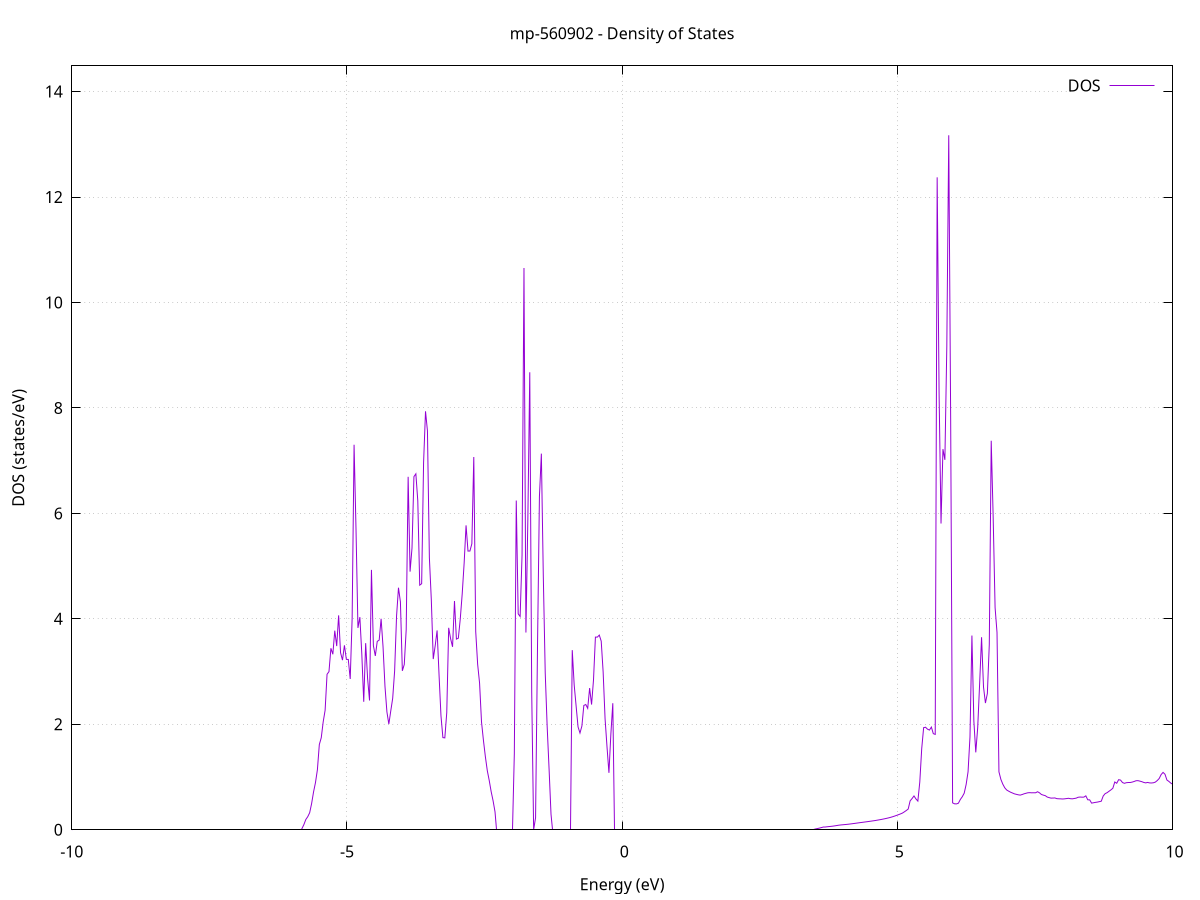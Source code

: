 set title 'mp-560902 - Density of States'
set xlabel 'Energy (eV)'
set ylabel 'DOS (states/eV)'
set grid
set xrange [-10:10]
set yrange [0:14.487]
set xzeroaxis lt -1
set terminal png size 800,600
set output 'mp-560902_dos_gnuplot.png'
plot '-' using 1:2 with lines title 'DOS'
-51.459400 0.000000
-51.424300 0.000000
-51.389200 0.000000
-51.354100 0.000000
-51.319100 0.000000
-51.284000 0.000000
-51.248900 0.000000
-51.213800 0.000000
-51.178700 0.000000
-51.143600 0.000000
-51.108600 0.000000
-51.073500 0.000000
-51.038400 0.000000
-51.003300 0.000000
-50.968200 0.000000
-50.933200 0.000000
-50.898100 0.000000
-50.863000 0.000000
-50.827900 0.000000
-50.792800 0.000000
-50.757700 0.000000
-50.722700 0.000000
-50.687600 0.000000
-50.652500 0.000000
-50.617400 0.000000
-50.582300 0.000000
-50.547300 0.000000
-50.512200 0.000000
-50.477100 0.000000
-50.442000 0.000000
-50.406900 0.000000
-50.371800 0.000000
-50.336800 0.000000
-50.301700 0.000000
-50.266600 0.000000
-50.231500 0.000000
-50.196400 0.000000
-50.161400 0.000000
-50.126300 0.000000
-50.091200 0.000000
-50.056100 0.000000
-50.021000 0.000000
-49.985900 0.000000
-49.950900 0.000000
-49.915800 0.000000
-49.880700 0.000000
-49.845600 0.000000
-49.810500 0.000000
-49.775500 0.000000
-49.740400 0.000000
-49.705300 0.000000
-49.670200 0.000000
-49.635100 0.000000
-49.600000 0.000000
-49.565000 0.000000
-49.529900 0.000000
-49.494800 0.000000
-49.459700 0.000000
-49.424600 0.000000
-49.389600 0.000000
-49.354500 0.000000
-49.319400 0.000000
-49.284300 0.000000
-49.249200 0.000000
-49.214100 0.000000
-49.179100 0.000000
-49.144000 0.000000
-49.108900 0.000000
-49.073800 0.000000
-49.038700 0.000000
-49.003700 0.000000
-48.968600 0.000000
-48.933500 0.000000
-48.898400 0.000000
-48.863300 0.000000
-48.828200 0.000000
-48.793200 0.000000
-48.758100 0.000000
-48.723000 0.000000
-48.687900 0.000000
-48.652800 0.000000
-48.617800 0.000000
-48.582700 0.000000
-48.547600 0.000000
-48.512500 0.000000
-48.477400 0.000000
-48.442300 0.000000
-48.407300 0.000000
-48.372200 0.000000
-48.337100 0.000000
-48.302000 0.000000
-48.266900 0.000000
-48.231900 0.000000
-48.196800 0.000000
-48.161700 0.000000
-48.126600 0.000000
-48.091500 0.000000
-48.056400 0.000000
-48.021400 0.000000
-47.986300 0.000000
-47.951200 0.000000
-47.916100 0.000000
-47.881000 0.000000
-47.846000 0.000000
-47.810900 0.000000
-47.775800 0.000000
-47.740700 0.000000
-47.705600 0.000000
-47.670500 0.000000
-47.635500 0.000000
-47.600400 0.000000
-47.565300 0.000000
-47.530200 0.000000
-47.495100 0.000000
-47.460100 0.000000
-47.425000 0.000000
-47.389900 0.000000
-47.354800 0.000000
-47.319700 0.000000
-47.284700 0.000000
-47.249600 0.000000
-47.214500 0.000000
-47.179400 0.000000
-47.144300 0.000000
-47.109200 0.000000
-47.074200 0.000000
-47.039100 0.000000
-47.004000 0.000000
-46.968900 0.000000
-46.933800 0.000000
-46.898800 0.000000
-46.863700 0.000000
-46.828600 0.000000
-46.793500 0.000000
-46.758400 0.000000
-46.723300 0.000000
-46.688300 0.000000
-46.653200 0.000000
-46.618100 0.000000
-46.583000 0.000000
-46.547900 0.000000
-46.512900 0.000000
-46.477800 0.000000
-46.442700 0.000000
-46.407600 0.000000
-46.372500 0.000000
-46.337400 0.000000
-46.302400 0.000000
-46.267300 0.000000
-46.232200 0.000000
-46.197100 0.000000
-46.162000 0.000000
-46.127000 0.000000
-46.091900 0.000000
-46.056800 0.000000
-46.021700 0.000000
-45.986600 0.000000
-45.951500 0.000000
-45.916500 0.000000
-45.881400 0.000000
-45.846300 0.000000
-45.811200 0.000000
-45.776100 0.000000
-45.741100 0.000000
-45.706000 0.000000
-45.670900 0.000000
-45.635800 0.000000
-45.600700 0.000000
-45.565600 0.000000
-45.530600 0.000000
-45.495500 0.000000
-45.460400 0.000000
-45.425300 0.000000
-45.390200 0.000000
-45.355200 0.000000
-45.320100 0.000000
-45.285000 0.000000
-45.249900 0.000000
-45.214800 0.000000
-45.179700 0.000000
-45.144700 0.000000
-45.109600 0.000000
-45.074500 0.000000
-45.039400 0.000000
-45.004300 0.000000
-44.969300 0.000000
-44.934200 0.000000
-44.899100 0.000000
-44.864000 0.000000
-44.828900 0.000000
-44.793800 0.000000
-44.758800 0.000000
-44.723700 0.000000
-44.688600 0.000000
-44.653500 0.000000
-44.618400 0.000000
-44.583400 0.000000
-44.548300 0.000000
-44.513200 0.000000
-44.478100 0.000000
-44.443000 0.000000
-44.407900 0.000000
-44.372900 0.000000
-44.337800 0.000000
-44.302700 0.000000
-44.267600 0.000000
-44.232500 0.000000
-44.197500 0.000000
-44.162400 0.000000
-44.127300 0.000000
-44.092200 0.000000
-44.057100 0.000000
-44.022000 0.000000
-43.987000 0.000000
-43.951900 0.000000
-43.916800 0.000000
-43.881700 0.000000
-43.846600 0.000000
-43.811600 0.000000
-43.776500 0.000000
-43.741400 0.000000
-43.706300 0.000000
-43.671200 0.000000
-43.636100 0.000000
-43.601100 0.000000
-43.566000 0.000000
-43.530900 0.000000
-43.495800 0.000000
-43.460700 0.000000
-43.425700 0.000000
-43.390600 0.000000
-43.355500 0.000000
-43.320400 0.000000
-43.285300 0.000000
-43.250200 0.000000
-43.215200 0.000000
-43.180100 39.945700
-43.145000 0.000000
-43.109900 0.000000
-43.074800 0.000000
-43.039800 0.000000
-43.004700 0.000000
-42.969600 0.000000
-42.934500 0.000000
-42.899400 0.000000
-42.864300 0.000000
-42.829300 0.000000
-42.794200 0.000000
-42.759100 0.000000
-42.724000 0.000000
-42.688900 0.000000
-42.653900 0.000000
-42.618800 0.000000
-42.583700 0.000000
-42.548600 0.000000
-42.513500 0.000000
-42.478400 0.000000
-42.443400 0.000000
-42.408300 0.000000
-42.373200 0.000000
-42.338100 0.000000
-42.303000 0.000000
-42.268000 0.000000
-42.232900 0.000000
-42.197800 0.000000
-42.162700 0.000000
-42.127600 0.000000
-42.092500 0.000000
-42.057500 0.000000
-42.022400 0.000000
-41.987300 0.000000
-41.952200 0.000000
-41.917100 0.000000
-41.882100 0.000000
-41.847000 0.000000
-41.811900 0.000000
-41.776800 0.000000
-41.741700 0.000000
-41.706600 0.000000
-41.671600 0.000000
-41.636500 0.000000
-41.601400 0.000000
-41.566300 0.000000
-41.531200 0.000000
-41.496200 0.000000
-41.461100 0.000000
-41.426000 0.000000
-41.390900 0.000000
-41.355800 0.000000
-41.320800 0.000000
-41.285700 0.000000
-41.250600 0.000000
-41.215500 0.000000
-41.180400 0.000000
-41.145300 0.000000
-41.110300 0.000000
-41.075200 0.000000
-41.040100 0.000000
-41.005000 0.000000
-40.969900 0.000000
-40.934900 0.000000
-40.899800 0.000000
-40.864700 0.000000
-40.829600 0.000000
-40.794500 0.000000
-40.759400 0.000000
-40.724400 0.000000
-40.689300 0.000000
-40.654200 0.000000
-40.619100 0.000000
-40.584000 0.000000
-40.549000 0.000000
-40.513900 0.000000
-40.478800 0.000000
-40.443700 0.000000
-40.408600 0.000000
-40.373500 0.000000
-40.338500 0.000000
-40.303400 0.000000
-40.268300 0.000000
-40.233200 0.000000
-40.198100 0.000000
-40.163100 0.000000
-40.128000 0.000000
-40.092900 0.000000
-40.057800 0.000000
-40.022700 0.000000
-39.987600 0.000000
-39.952600 0.000000
-39.917500 0.000000
-39.882400 0.000000
-39.847300 0.000000
-39.812200 0.000000
-39.777200 0.000000
-39.742100 0.000000
-39.707000 0.000000
-39.671900 0.000000
-39.636800 0.000000
-39.601700 0.000000
-39.566700 0.000000
-39.531600 0.000000
-39.496500 0.000000
-39.461400 0.000000
-39.426300 0.000000
-39.391300 0.000000
-39.356200 0.000000
-39.321100 0.000000
-39.286000 0.000000
-39.250900 0.000000
-39.215800 0.000000
-39.180800 0.000000
-39.145700 0.000000
-39.110600 0.000000
-39.075500 0.000000
-39.040400 0.000000
-39.005400 0.000000
-38.970300 0.000000
-38.935200 0.000000
-38.900100 0.000000
-38.865000 0.000000
-38.829900 0.000000
-38.794900 0.000000
-38.759800 0.000000
-38.724700 0.000000
-38.689600 0.000000
-38.654500 0.000000
-38.619500 0.000000
-38.584400 0.000000
-38.549300 0.000000
-38.514200 0.000000
-38.479100 0.000000
-38.444000 0.000000
-38.409000 0.000000
-38.373900 0.000000
-38.338800 0.000000
-38.303700 0.000000
-38.268600 0.000000
-38.233600 0.000000
-38.198500 0.000000
-38.163400 0.000000
-38.128300 0.000000
-38.093200 0.000000
-38.058100 0.000000
-38.023100 0.000000
-37.988000 0.000000
-37.952900 0.000000
-37.917800 0.000000
-37.882700 0.000000
-37.847700 0.000000
-37.812600 0.000000
-37.777500 0.000000
-37.742400 0.000000
-37.707300 0.000000
-37.672200 0.000000
-37.637200 0.000000
-37.602100 0.000000
-37.567000 0.000000
-37.531900 0.000000
-37.496800 0.000000
-37.461800 0.000000
-37.426700 0.000000
-37.391600 0.000000
-37.356500 0.000000
-37.321400 0.000000
-37.286300 0.000000
-37.251300 0.000000
-37.216200 0.000000
-37.181100 0.000000
-37.146000 0.000000
-37.110900 0.000000
-37.075900 0.000000
-37.040800 0.000000
-37.005700 0.000000
-36.970600 0.000000
-36.935500 0.000000
-36.900400 0.000000
-36.865400 0.000000
-36.830300 0.000000
-36.795200 0.000000
-36.760100 0.000000
-36.725000 0.000000
-36.690000 0.000000
-36.654900 0.000000
-36.619800 0.000000
-36.584700 0.000000
-36.549600 0.000000
-36.514500 0.000000
-36.479500 0.000000
-36.444400 0.000000
-36.409300 0.000000
-36.374200 0.000000
-36.339100 0.000000
-36.304100 0.000000
-36.269000 0.000000
-36.233900 0.000000
-36.198800 0.000000
-36.163700 0.000000
-36.128600 0.000000
-36.093600 0.000000
-36.058500 0.000000
-36.023400 0.000000
-35.988300 0.000000
-35.953200 0.000000
-35.918200 0.000000
-35.883100 0.000000
-35.848000 0.000000
-35.812900 0.000000
-35.777800 0.000000
-35.742700 0.000000
-35.707700 0.000000
-35.672600 0.000000
-35.637500 0.000000
-35.602400 0.000000
-35.567300 0.000000
-35.532300 0.000000
-35.497200 0.000000
-35.462100 0.000000
-35.427000 0.000000
-35.391900 0.000000
-35.356900 0.000000
-35.321800 0.000000
-35.286700 0.000000
-35.251600 0.000000
-35.216500 0.000000
-35.181400 0.000000
-35.146400 0.000000
-35.111300 0.000000
-35.076200 0.000000
-35.041100 0.000000
-35.006000 0.000000
-34.971000 0.000000
-34.935900 0.000000
-34.900800 0.000000
-34.865700 0.000000
-34.830600 0.000000
-34.795500 0.000000
-34.760500 0.000000
-34.725400 0.000000
-34.690300 0.000000
-34.655200 0.000000
-34.620100 0.000000
-34.585100 0.000000
-34.550000 0.000000
-34.514900 0.000000
-34.479800 0.000000
-34.444700 0.000000
-34.409600 0.000000
-34.374600 0.000000
-34.339500 0.000000
-34.304400 0.000000
-34.269300 0.000000
-34.234200 0.000000
-34.199200 0.000000
-34.164100 0.000000
-34.129000 0.000000
-34.093900 0.000000
-34.058800 0.000000
-34.023700 0.000000
-33.988700 0.000000
-33.953600 0.000000
-33.918500 0.000000
-33.883400 0.000000
-33.848300 0.000000
-33.813300 0.000000
-33.778200 0.000000
-33.743100 0.000000
-33.708000 0.000000
-33.672900 0.000000
-33.637800 0.000000
-33.602800 0.000000
-33.567700 0.000000
-33.532600 0.000000
-33.497500 0.000000
-33.462400 0.000000
-33.427400 0.000000
-33.392300 0.000000
-33.357200 0.000000
-33.322100 0.000000
-33.287000 0.000000
-33.251900 0.000000
-33.216900 0.000000
-33.181800 0.000000
-33.146700 0.000000
-33.111600 0.000000
-33.076500 0.000000
-33.041500 0.000000
-33.006400 0.000000
-32.971300 0.000000
-32.936200 0.000000
-32.901100 0.000000
-32.866000 0.000000
-32.831000 0.000000
-32.795900 0.000000
-32.760800 0.000000
-32.725700 0.000000
-32.690600 0.000000
-32.655600 0.000000
-32.620500 0.000000
-32.585400 0.000000
-32.550300 0.000000
-32.515200 0.000000
-32.480100 0.000000
-32.445100 0.000000
-32.410000 0.000000
-32.374900 0.000000
-32.339800 0.000000
-32.304700 0.000000
-32.269700 0.000000
-32.234600 0.000000
-32.199500 0.000000
-32.164400 0.000000
-32.129300 0.000000
-32.094200 0.000000
-32.059200 0.000000
-32.024100 0.000000
-31.989000 0.000000
-31.953900 0.000000
-31.918800 0.000000
-31.883800 0.000000
-31.848700 0.000000
-31.813600 0.000000
-31.778500 0.000000
-31.743400 0.000000
-31.708300 0.000000
-31.673300 0.000000
-31.638200 0.000000
-31.603100 0.000000
-31.568000 0.000000
-31.532900 0.000000
-31.497900 0.000000
-31.462800 0.000000
-31.427700 0.000000
-31.392600 0.000000
-31.357500 0.000000
-31.322400 0.000000
-31.287400 0.000000
-31.252300 0.000000
-31.217200 0.000000
-31.182100 0.000000
-31.147000 0.000000
-31.112000 0.000000
-31.076900 0.000000
-31.041800 0.000000
-31.006700 0.000000
-30.971600 0.000000
-30.936500 0.000000
-30.901500 0.000000
-30.866400 0.000000
-30.831300 0.000000
-30.796200 0.000000
-30.761100 0.000000
-30.726100 0.000000
-30.691000 0.000000
-30.655900 0.000000
-30.620800 0.000000
-30.585700 0.000000
-30.550600 0.000000
-30.515600 0.000000
-30.480500 0.000000
-30.445400 0.000000
-30.410300 0.000000
-30.375200 0.000000
-30.340200 0.000000
-30.305100 0.000000
-30.270000 0.000000
-30.234900 0.000000
-30.199800 0.000000
-30.164700 0.000000
-30.129700 0.000000
-30.094600 0.000000
-30.059500 0.000000
-30.024400 0.000000
-29.989300 0.000000
-29.954300 0.000000
-29.919200 0.000000
-29.884100 0.000000
-29.849000 0.000000
-29.813900 0.000000
-29.778800 0.000000
-29.743800 0.000000
-29.708700 0.000000
-29.673600 0.000000
-29.638500 0.000000
-29.603400 0.000000
-29.568400 0.000000
-29.533300 0.000000
-29.498200 0.000000
-29.463100 0.000000
-29.428000 0.000000
-29.393000 0.000000
-29.357900 0.000000
-29.322800 0.000000
-29.287700 0.000000
-29.252600 0.000000
-29.217500 0.000000
-29.182500 0.000000
-29.147400 0.000000
-29.112300 0.000000
-29.077200 0.000000
-29.042100 0.000000
-29.007100 0.000000
-28.972000 0.000000
-28.936900 0.000000
-28.901800 0.000000
-28.866700 0.000000
-28.831600 0.000000
-28.796600 0.000000
-28.761500 0.000000
-28.726400 0.000000
-28.691300 0.000000
-28.656200 0.000000
-28.621200 0.000000
-28.586100 0.000000
-28.551000 0.000000
-28.515900 0.000000
-28.480800 0.000000
-28.445700 0.000000
-28.410700 0.000000
-28.375600 0.000000
-28.340500 0.000000
-28.305400 0.000000
-28.270300 0.000000
-28.235300 0.000000
-28.200200 0.000000
-28.165100 0.000000
-28.130000 0.000000
-28.094900 0.000000
-28.059800 0.000000
-28.024800 0.000000
-27.989700 0.000000
-27.954600 0.000000
-27.919500 0.000000
-27.884400 0.000000
-27.849400 0.000000
-27.814300 0.000000
-27.779200 0.000000
-27.744100 0.000000
-27.709000 0.000000
-27.673900 0.000000
-27.638900 0.000000
-27.603800 0.000000
-27.568700 0.000000
-27.533600 0.000000
-27.498500 0.000000
-27.463500 0.000000
-27.428400 0.000000
-27.393300 0.000000
-27.358200 0.000000
-27.323100 0.000000
-27.288000 0.000000
-27.253000 0.000000
-27.217900 0.000000
-27.182800 0.000000
-27.147700 0.000000
-27.112600 0.000000
-27.077600 0.000000
-27.042500 0.000000
-27.007400 0.000000
-26.972300 0.000000
-26.937200 0.000000
-26.902100 0.000000
-26.867100 0.000000
-26.832000 0.000000
-26.796900 0.000000
-26.761800 0.000000
-26.726700 0.000000
-26.691700 0.000000
-26.656600 0.000000
-26.621500 0.000000
-26.586400 0.000000
-26.551300 0.000000
-26.516200 0.000000
-26.481200 0.000000
-26.446100 0.000000
-26.411000 0.000000
-26.375900 0.000000
-26.340800 0.000000
-26.305800 0.000000
-26.270700 0.000000
-26.235600 0.000000
-26.200500 0.000000
-26.165400 0.000000
-26.130300 0.000000
-26.095300 0.000000
-26.060200 0.000000
-26.025100 0.000000
-25.990000 0.000000
-25.954900 0.000000
-25.919900 0.000000
-25.884800 0.000000
-25.849700 0.000000
-25.814600 0.000000
-25.779500 0.000000
-25.744400 0.000000
-25.709400 0.000000
-25.674300 0.000000
-25.639200 0.000000
-25.604100 0.000000
-25.569000 0.000000
-25.534000 0.000000
-25.498900 0.000000
-25.463800 0.000000
-25.428700 0.000000
-25.393600 0.000000
-25.358500 0.000000
-25.323500 0.000000
-25.288400 0.000000
-25.253300 0.000000
-25.218200 0.000000
-25.183100 0.000000
-25.148100 0.000000
-25.113000 0.000000
-25.077900 0.000000
-25.042800 0.000000
-25.007700 0.000000
-24.972600 0.000000
-24.937600 0.000000
-24.902500 0.000000
-24.867400 0.000000
-24.832300 0.000000
-24.797200 0.000000
-24.762200 0.000000
-24.727100 0.000000
-24.692000 0.000000
-24.656900 0.000000
-24.621800 0.000000
-24.586700 0.000000
-24.551700 0.000000
-24.516600 0.000000
-24.481500 0.000000
-24.446400 0.000000
-24.411300 0.000000
-24.376300 0.000000
-24.341200 0.000000
-24.306100 0.000000
-24.271000 0.000000
-24.235900 0.000000
-24.200800 0.000000
-24.165800 0.000000
-24.130700 0.000000
-24.095600 0.000000
-24.060500 0.000000
-24.025400 0.000000
-23.990400 0.000000
-23.955300 0.000000
-23.920200 0.000000
-23.885100 0.000000
-23.850000 0.000000
-23.814900 0.000000
-23.779900 0.000000
-23.744800 0.000000
-23.709700 0.000000
-23.674600 0.000000
-23.639500 0.000000
-23.604500 0.000000
-23.569400 0.000000
-23.534300 0.000000
-23.499200 0.000000
-23.464100 0.000000
-23.429000 0.000000
-23.394000 0.000000
-23.358900 0.000000
-23.323800 0.000000
-23.288700 0.000000
-23.253600 0.000000
-23.218600 0.000000
-23.183500 0.000000
-23.148400 0.000000
-23.113300 0.000000
-23.078200 0.000000
-23.043200 0.000000
-23.008100 0.000000
-22.973000 0.000000
-22.937900 0.000000
-22.902800 0.000000
-22.867700 0.000000
-22.832700 0.000000
-22.797600 0.000000
-22.762500 0.000000
-22.727400 0.000000
-22.692300 0.000000
-22.657300 0.000000
-22.622200 0.000000
-22.587100 0.000000
-22.552000 0.000000
-22.516900 0.000000
-22.481800 0.000000
-22.446800 0.000000
-22.411700 0.000000
-22.376600 0.000000
-22.341500 0.000000
-22.306400 0.000000
-22.271400 0.545600
-22.236300 1.048700
-22.201200 1.497600
-22.166100 1.972700
-22.131000 2.550800
-22.095900 3.684300
-22.060900 4.375500
-22.025800 7.229000
-21.990700 7.311300
-21.955600 9.029600
-21.920500 8.262900
-21.885500 4.688700
-21.850400 10.121800
-21.815300 12.216400
-21.780200 42.932600
-21.745100 0.000000
-21.710000 0.000000
-21.675000 0.000000
-21.639900 0.000000
-21.604800 0.000000
-21.569700 0.000000
-21.534600 0.000000
-21.499600 0.000000
-21.464500 0.000000
-21.429400 0.000000
-21.394300 0.000000
-21.359200 0.000000
-21.324100 0.000000
-21.289100 0.000000
-21.254000 0.000000
-21.218900 0.000000
-21.183800 0.000000
-21.148700 0.000000
-21.113700 0.000000
-21.078600 0.000000
-21.043500 0.000000
-21.008400 0.000000
-20.973300 0.000000
-20.938200 0.000000
-20.903200 0.000000
-20.868100 0.000000
-20.833000 0.000000
-20.797900 0.000000
-20.762800 0.000000
-20.727800 0.000000
-20.692700 0.000000
-20.657600 0.000000
-20.622500 0.000000
-20.587400 0.000000
-20.552300 0.000000
-20.517300 0.000000
-20.482200 0.000000
-20.447100 0.000000
-20.412000 0.000000
-20.376900 0.000000
-20.341900 0.000000
-20.306800 0.000000
-20.271700 0.000000
-20.236600 0.000000
-20.201500 0.000000
-20.166400 0.000000
-20.131400 0.000000
-20.096300 0.000000
-20.061200 0.000000
-20.026100 0.000000
-19.991000 0.000000
-19.956000 0.000000
-19.920900 0.000000
-19.885800 0.000000
-19.850700 0.000000
-19.815600 0.000000
-19.780500 0.000000
-19.745500 0.000000
-19.710400 0.000000
-19.675300 0.000000
-19.640200 0.000000
-19.605100 0.000000
-19.570100 0.000000
-19.535000 0.000000
-19.499900 0.000000
-19.464800 0.000000
-19.429700 0.000000
-19.394600 0.000000
-19.359600 0.000000
-19.324500 0.000000
-19.289400 0.000000
-19.254300 0.000000
-19.219200 0.000000
-19.184200 0.000000
-19.149100 0.000000
-19.114000 0.000000
-19.078900 0.000000
-19.043800 0.000000
-19.008700 0.000000
-18.973700 0.000000
-18.938600 0.000000
-18.903500 0.000000
-18.868400 0.000000
-18.833300 0.000000
-18.798300 0.000000
-18.763200 0.000000
-18.728100 0.000000
-18.693000 0.000000
-18.657900 0.000000
-18.622800 0.000000
-18.587800 0.000000
-18.552700 0.000000
-18.517600 0.000000
-18.482500 0.000000
-18.447400 0.000000
-18.412400 0.000000
-18.377300 0.000000
-18.342200 0.000000
-18.307100 0.000000
-18.272000 0.000000
-18.236900 0.000000
-18.201900 0.000000
-18.166800 0.000000
-18.131700 0.000000
-18.096600 0.000000
-18.061500 0.000000
-18.026500 0.000000
-17.991400 0.000000
-17.956300 0.000000
-17.921200 0.000000
-17.886100 0.000000
-17.851000 0.000000
-17.816000 0.000000
-17.780900 0.000000
-17.745800 0.000000
-17.710700 0.000000
-17.675600 0.000000
-17.640600 0.000000
-17.605500 0.000000
-17.570400 0.000000
-17.535300 0.000000
-17.500200 0.000000
-17.465100 0.000000
-17.430100 0.000000
-17.395000 0.000000
-17.359900 0.000000
-17.324800 0.000000
-17.289700 0.000000
-17.254700 0.000000
-17.219600 0.000000
-17.184500 0.000000
-17.149400 0.000000
-17.114300 0.000000
-17.079300 0.000000
-17.044200 0.000000
-17.009100 0.000000
-16.974000 0.000000
-16.938900 0.000000
-16.903800 0.000000
-16.868800 0.000000
-16.833700 0.000000
-16.798600 0.000000
-16.763500 0.000000
-16.728400 0.000000
-16.693400 0.000000
-16.658300 0.000000
-16.623200 0.000000
-16.588100 0.000000
-16.553000 0.000000
-16.517900 0.000000
-16.482900 0.000000
-16.447800 0.000000
-16.412700 0.000000
-16.377600 0.000000
-16.342500 0.000000
-16.307500 0.000000
-16.272400 0.000000
-16.237300 0.000000
-16.202200 0.000000
-16.167100 0.000000
-16.132000 0.000000
-16.097000 0.000000
-16.061900 0.000000
-16.026800 0.000000
-15.991700 0.000000
-15.956600 0.000000
-15.921600 0.000000
-15.886500 0.000000
-15.851400 0.000000
-15.816300 0.000000
-15.781200 0.000000
-15.746100 0.000000
-15.711100 0.000000
-15.676000 0.000000
-15.640900 0.000000
-15.605800 0.000000
-15.570700 0.000000
-15.535700 0.000000
-15.500600 0.000000
-15.465500 0.000000
-15.430400 0.000000
-15.395300 0.000000
-15.360200 0.000000
-15.325200 0.000000
-15.290100 0.000000
-15.255000 0.000000
-15.219900 0.000000
-15.184800 0.000000
-15.149800 0.000000
-15.114700 0.000000
-15.079600 0.000000
-15.044500 0.000000
-15.009400 0.000000
-14.974300 0.000000
-14.939300 0.000000
-14.904200 0.000000
-14.869100 0.000000
-14.834000 0.000000
-14.798900 0.000000
-14.763900 0.000000
-14.728800 0.000000
-14.693700 0.000000
-14.658600 0.000000
-14.623500 0.000000
-14.588400 0.000000
-14.553400 0.000000
-14.518300 0.000000
-14.483200 0.000000
-14.448100 0.000000
-14.413000 0.000000
-14.378000 0.000000
-14.342900 0.000000
-14.307800 0.000000
-14.272700 0.000000
-14.237600 0.000000
-14.202500 0.000000
-14.167500 0.000000
-14.132400 0.000000
-14.097300 0.000000
-14.062200 0.000000
-14.027100 0.000000
-13.992100 0.000000
-13.957000 0.000000
-13.921900 0.000000
-13.886800 0.000000
-13.851700 0.000000
-13.816600 0.000000
-13.781600 0.000000
-13.746500 0.000000
-13.711400 0.000000
-13.676300 0.000000
-13.641200 0.000000
-13.606200 0.000000
-13.571100 0.000000
-13.536000 0.000000
-13.500900 0.000000
-13.465800 0.000000
-13.430700 0.000000
-13.395700 0.000000
-13.360600 0.000000
-13.325500 0.000000
-13.290400 0.000000
-13.255300 0.000000
-13.220300 0.000000
-13.185200 0.000000
-13.150100 0.000000
-13.115000 0.000000
-13.079900 0.000000
-13.044800 0.000000
-13.009800 0.000000
-12.974700 0.000000
-12.939600 0.000000
-12.904500 0.000000
-12.869400 0.000000
-12.834400 0.000000
-12.799300 0.000000
-12.764200 0.000000
-12.729100 0.000000
-12.694000 0.000000
-12.658900 0.000000
-12.623900 0.000000
-12.588800 0.000000
-12.553700 0.000000
-12.518600 0.000000
-12.483500 0.000000
-12.448500 0.000000
-12.413400 0.000000
-12.378300 0.000000
-12.343200 0.000000
-12.308100 0.000000
-12.273000 0.000000
-12.238000 0.000000
-12.202900 0.000000
-12.167800 0.000000
-12.132700 0.000000
-12.097600 0.000000
-12.062600 0.000000
-12.027500 0.000000
-11.992400 0.000000
-11.957300 0.000000
-11.922200 0.000000
-11.887100 0.000000
-11.852100 0.000000
-11.817000 0.000000
-11.781900 0.000000
-11.746800 0.000000
-11.711700 0.000000
-11.676700 0.000000
-11.641600 0.000000
-11.606500 0.000000
-11.571400 0.000000
-11.536300 0.000000
-11.501200 0.000000
-11.466200 0.000000
-11.431100 0.000000
-11.396000 0.000000
-11.360900 0.000000
-11.325800 0.000000
-11.290800 0.000000
-11.255700 0.000000
-11.220600 0.000000
-11.185500 0.000000
-11.150400 0.000000
-11.115400 0.000000
-11.080300 0.000000
-11.045200 0.000000
-11.010100 0.000000
-10.975000 0.000000
-10.939900 0.000000
-10.904900 0.000000
-10.869800 0.000000
-10.834700 0.000000
-10.799600 0.000000
-10.764500 0.000000
-10.729500 0.000000
-10.694400 0.000000
-10.659300 0.000000
-10.624200 0.000000
-10.589100 0.000000
-10.554000 0.000000
-10.519000 0.000000
-10.483900 0.000000
-10.448800 0.000000
-10.413700 0.000000
-10.378600 0.000000
-10.343600 0.000000
-10.308500 0.000000
-10.273400 0.000000
-10.238300 0.000000
-10.203200 0.000000
-10.168100 0.000000
-10.133100 0.000000
-10.098000 0.000000
-10.062900 0.000000
-10.027800 0.000000
-9.992700 0.000000
-9.957700 0.000000
-9.922600 0.000000
-9.887500 0.000000
-9.852400 0.000000
-9.817300 0.000000
-9.782200 0.000000
-9.747200 0.000000
-9.712100 0.000000
-9.677000 0.000000
-9.641900 0.000000
-9.606800 0.000000
-9.571800 0.000000
-9.536700 0.000000
-9.501600 0.000000
-9.466500 0.000000
-9.431400 0.000000
-9.396300 0.000000
-9.361300 0.000000
-9.326200 0.000000
-9.291100 0.000000
-9.256000 0.000000
-9.220900 0.000000
-9.185900 0.000000
-9.150800 0.000000
-9.115700 0.000000
-9.080600 0.000000
-9.045500 0.000000
-9.010400 0.000000
-8.975400 0.000000
-8.940300 0.000000
-8.905200 0.000000
-8.870100 0.000000
-8.835000 0.000000
-8.800000 0.000000
-8.764900 0.000000
-8.729800 0.000000
-8.694700 0.000000
-8.659600 0.000000
-8.624500 0.000000
-8.589500 0.000000
-8.554400 0.000000
-8.519300 0.000000
-8.484200 0.000000
-8.449100 0.000000
-8.414100 0.000000
-8.379000 0.000000
-8.343900 0.000000
-8.308800 0.000000
-8.273700 0.000000
-8.238600 0.000000
-8.203600 0.000000
-8.168500 0.000000
-8.133400 0.000000
-8.098300 0.000000
-8.063200 0.000000
-8.028200 0.000000
-7.993100 0.000000
-7.958000 0.000000
-7.922900 0.000000
-7.887800 0.000000
-7.852700 0.000000
-7.817700 0.000000
-7.782600 0.000000
-7.747500 0.000000
-7.712400 0.000000
-7.677300 0.000000
-7.642300 0.000000
-7.607200 0.000000
-7.572100 0.000000
-7.537000 0.000000
-7.501900 0.000000
-7.466800 0.000000
-7.431800 0.000000
-7.396700 0.000000
-7.361600 0.000000
-7.326500 0.000000
-7.291400 0.000000
-7.256400 0.000000
-7.221300 0.000000
-7.186200 0.000000
-7.151100 0.000000
-7.116000 0.000000
-7.080900 0.000000
-7.045900 0.000000
-7.010800 0.000000
-6.975700 0.000000
-6.940600 0.000000
-6.905500 0.000000
-6.870500 0.000000
-6.835400 0.000000
-6.800300 0.000000
-6.765200 0.000000
-6.730100 0.000000
-6.695000 0.000000
-6.660000 0.000000
-6.624900 0.000000
-6.589800 0.000000
-6.554700 0.000000
-6.519600 0.000000
-6.484600 0.000000
-6.449500 0.000000
-6.414400 0.000000
-6.379300 0.000000
-6.344200 0.000000
-6.309100 0.000000
-6.274100 0.000000
-6.239000 0.000000
-6.203900 0.000000
-6.168800 0.000000
-6.133700 0.000000
-6.098700 0.000000
-6.063600 0.000000
-6.028500 0.000000
-5.993400 0.000000
-5.958300 0.000000
-5.923200 0.000000
-5.888200 0.000000
-5.853100 0.000000
-5.818000 0.000000
-5.782900 0.098100
-5.747800 0.194500
-5.712800 0.247700
-5.677700 0.323500
-5.642600 0.496000
-5.607500 0.715700
-5.572400 0.894000
-5.537300 1.138300
-5.502300 1.616100
-5.467200 1.745400
-5.432100 2.045600
-5.397000 2.266500
-5.361900 2.949400
-5.326900 2.999300
-5.291800 3.442500
-5.256700 3.328500
-5.221600 3.775900
-5.186500 3.483400
-5.151500 4.065900
-5.116400 3.357500
-5.081300 3.217300
-5.046200 3.498500
-5.011100 3.231600
-4.976000 3.230200
-4.941000 2.860000
-4.905900 4.015100
-4.870800 7.301600
-4.835700 5.695000
-4.800600 3.828500
-4.765600 4.033100
-4.730500 3.333700
-4.695400 2.427400
-4.660300 3.539100
-4.625200 2.869600
-4.590100 2.452000
-4.555100 4.928600
-4.520000 3.491400
-4.484900 3.297400
-4.449800 3.573000
-4.414700 3.596900
-4.379700 4.001900
-4.344600 3.472200
-4.309500 2.722100
-4.274400 2.237500
-4.239300 2.004400
-4.204200 2.254100
-4.169200 2.494300
-4.134100 3.010000
-4.099000 4.053200
-4.063900 4.590100
-4.028800 4.321800
-3.993800 3.014000
-3.958700 3.135300
-3.923600 3.797200
-3.888500 6.693500
-3.853400 4.895200
-3.818300 5.342400
-3.783300 6.697100
-3.748200 6.750500
-3.713100 6.237900
-3.678000 4.638900
-3.642900 4.666900
-3.607900 6.961500
-3.572800 7.936400
-3.537700 7.565400
-3.502600 5.161400
-3.467500 4.363900
-3.432400 3.237300
-3.397400 3.486000
-3.362300 3.780200
-3.327200 2.943500
-3.292100 2.164000
-3.257000 1.748000
-3.222000 1.742500
-3.186900 2.219200
-3.151800 3.829800
-3.116700 3.623200
-3.081600 3.469300
-3.046500 4.338400
-3.011500 3.616300
-2.976400 3.633400
-2.941300 3.998300
-2.906200 4.472300
-2.871100 5.052200
-2.836100 5.772500
-2.801000 5.285500
-2.765900 5.286500
-2.730800 5.424000
-2.695700 7.069700
-2.660600 3.758700
-2.625600 3.139500
-2.590500 2.781000
-2.555400 2.046300
-2.520300 1.695600
-2.485200 1.385900
-2.450200 1.120900
-2.415100 0.934900
-2.380000 0.723100
-2.344900 0.549100
-2.309800 0.339700
-2.274700 0.000000
-2.239700 0.000000
-2.204600 0.000000
-2.169500 0.000000
-2.134400 0.000000
-2.099300 0.000000
-2.064300 0.000000
-2.029200 0.000000
-1.994100 0.000000
-1.959000 1.443000
-1.923900 6.243200
-1.888800 4.094800
-1.853800 4.044500
-1.818700 5.206400
-1.783600 10.653900
-1.748500 3.741000
-1.713400 5.881000
-1.678400 8.675800
-1.643300 2.609900
-1.608200 0.000000
-1.573100 0.228100
-1.538000 3.466500
-1.502900 6.321600
-1.467900 7.133100
-1.432800 4.823500
-1.397700 2.979600
-1.362600 1.964200
-1.327500 1.147900
-1.292500 0.294300
-1.257400 0.000000
-1.222300 0.000000
-1.187200 0.000000
-1.152100 0.000000
-1.117000 0.000000
-1.082000 0.000000
-1.046900 0.000000
-1.011800 0.000000
-0.976700 0.000000
-0.941600 0.000000
-0.906600 3.407100
-0.871500 2.747800
-0.836400 2.348100
-0.801300 1.951000
-0.766200 1.834800
-0.731100 1.968800
-0.696100 2.358000
-0.661000 2.375800
-0.625900 2.303100
-0.590800 2.687300
-0.555700 2.374900
-0.520700 2.836500
-0.485600 3.653600
-0.450500 3.653800
-0.415400 3.692100
-0.380300 3.577200
-0.345200 2.991000
-0.310200 2.104700
-0.275100 1.574700
-0.240000 1.079400
-0.204900 1.815000
-0.169800 2.400000
-0.134800 0.000000
-0.099700 0.000000
-0.064600 0.000000
-0.029500 0.000000
0.005600 0.000000
0.040700 0.000000
0.075700 0.000000
0.110800 0.000000
0.145900 0.000000
0.181000 0.000000
0.216100 0.000000
0.251100 0.000000
0.286200 0.000000
0.321300 0.000000
0.356400 0.000000
0.391500 0.000000
0.426600 0.000000
0.461600 0.000000
0.496700 0.000000
0.531800 0.000000
0.566900 0.000000
0.602000 0.000000
0.637000 0.000000
0.672100 0.000000
0.707200 0.000000
0.742300 0.000000
0.777400 0.000000
0.812500 0.000000
0.847500 0.000000
0.882600 0.000000
0.917700 0.000000
0.952800 0.000000
0.987900 0.000000
1.022900 0.000000
1.058000 0.000000
1.093100 0.000000
1.128200 0.000000
1.163300 0.000000
1.198300 0.000000
1.233400 0.000000
1.268500 0.000000
1.303600 0.000000
1.338700 0.000000
1.373800 0.000000
1.408800 0.000000
1.443900 0.000000
1.479000 0.000000
1.514100 0.000000
1.549200 0.000000
1.584200 0.000000
1.619300 0.000000
1.654400 0.000000
1.689500 0.000000
1.724600 0.000000
1.759700 0.000000
1.794700 0.000000
1.829800 0.000000
1.864900 0.000000
1.900000 0.000000
1.935100 0.000000
1.970100 0.000000
2.005200 0.000000
2.040300 0.000000
2.075400 0.000000
2.110500 0.000000
2.145600 0.000000
2.180600 0.000000
2.215700 0.000000
2.250800 0.000000
2.285900 0.000000
2.321000 0.000000
2.356000 0.000000
2.391100 0.000000
2.426200 0.000000
2.461300 0.000000
2.496400 0.000000
2.531500 0.000000
2.566500 0.000000
2.601600 0.000000
2.636700 0.000000
2.671800 0.000000
2.706900 0.000000
2.741900 0.000000
2.777000 0.000000
2.812100 0.000000
2.847200 0.000000
2.882300 0.000000
2.917400 0.000000
2.952400 0.000000
2.987500 0.000000
3.022600 0.000000
3.057700 0.000000
3.092800 0.000000
3.127800 0.000000
3.162900 0.000000
3.198000 0.000000
3.233100 0.000000
3.268200 0.000000
3.303300 0.000000
3.338300 0.000000
3.373400 0.000000
3.408500 0.000000
3.443600 0.000000
3.478700 0.000000
3.513700 0.015800
3.548800 0.023200
3.583900 0.031600
3.619000 0.041100
3.654100 0.051600
3.689200 0.052400
3.724200 0.057100
3.759300 0.061200
3.794400 0.064900
3.829500 0.069100
3.864600 0.074600
3.899600 0.080500
3.934700 0.086800
3.969800 0.091200
4.004900 0.094500
4.040000 0.098000
4.075100 0.101500
4.110100 0.105500
4.145200 0.110000
4.180300 0.114700
4.215400 0.119700
4.250500 0.124700
4.285500 0.129800
4.320600 0.135000
4.355700 0.139800
4.390800 0.144600
4.425900 0.149600
4.461000 0.154700
4.496000 0.159900
4.531100 0.165200
4.566200 0.170400
4.601300 0.175800
4.636400 0.182300
4.671400 0.188700
4.706500 0.195300
4.741600 0.202600
4.776700 0.210300
4.811800 0.218600
4.846900 0.227300
4.881900 0.237100
4.917000 0.248100
4.952100 0.260200
4.987200 0.273100
5.022300 0.286700
5.057300 0.300800
5.092400 0.316400
5.127500 0.339900
5.162600 0.365200
5.197700 0.393800
5.232800 0.548500
5.267800 0.592100
5.302900 0.641600
5.338000 0.585300
5.373100 0.544100
5.408200 0.905200
5.443200 1.538700
5.478300 1.937500
5.513400 1.944400
5.548500 1.907800
5.583600 1.891000
5.618700 1.947500
5.653700 1.823000
5.688800 1.808700
5.723900 12.373500
5.759000 8.277400
5.794100 5.807300
5.829100 7.219000
5.864200 7.015600
5.899300 9.164100
5.934400 13.170400
5.969500 7.753600
6.004600 0.510400
6.039600 0.492400
6.074700 0.490400
6.109800 0.504100
6.144900 0.574400
6.180000 0.626000
6.215000 0.693400
6.250100 0.857200
6.285200 1.098800
6.320300 1.759500
6.355400 3.683600
6.390500 2.065300
6.425500 1.467800
6.460600 1.938000
6.495700 2.774100
6.530800 3.651700
6.565900 2.709800
6.600900 2.403100
6.636000 2.583800
6.671100 3.514400
6.706200 7.377400
6.741300 5.947100
6.776400 4.214100
6.811400 3.741200
6.846500 1.098700
6.881600 0.955700
6.916700 0.865100
6.951800 0.796900
6.986800 0.754600
7.021900 0.732900
7.057000 0.712900
7.092100 0.697500
7.127200 0.681600
7.162200 0.672200
7.197300 0.663200
7.232400 0.657500
7.267500 0.668200
7.302600 0.682100
7.337700 0.692200
7.372700 0.701800
7.407800 0.703900
7.442900 0.701000
7.478000 0.701800
7.513100 0.702000
7.548100 0.721400
7.583200 0.700900
7.618300 0.669300
7.653400 0.657100
7.688500 0.646900
7.723600 0.620900
7.758600 0.609800
7.793700 0.600000
7.828800 0.601900
7.863900 0.603300
7.899000 0.590100
7.934000 0.587700
7.969100 0.586200
8.004200 0.583600
8.039300 0.586800
8.074400 0.591700
8.109500 0.597300
8.144500 0.589500
8.179600 0.586900
8.214700 0.593200
8.249800 0.599900
8.284900 0.616300
8.319900 0.620800
8.355000 0.618400
8.390100 0.619300
8.425200 0.643500
8.460300 0.568800
8.495400 0.567100
8.530400 0.505600
8.565500 0.512700
8.600600 0.519700
8.635700 0.525200
8.670800 0.533500
8.705800 0.541700
8.740900 0.640200
8.776000 0.685100
8.811100 0.703200
8.846200 0.730100
8.881300 0.756600
8.916300 0.787900
8.951400 0.906600
8.986500 0.881900
9.021600 0.950300
9.056700 0.941900
9.091700 0.895300
9.126800 0.881300
9.161900 0.892900
9.197000 0.896200
9.232100 0.896600
9.267200 0.904200
9.302200 0.915700
9.337300 0.929700
9.372400 0.931600
9.407500 0.922600
9.442600 0.912000
9.477600 0.898000
9.512700 0.889300
9.547800 0.897800
9.582900 0.889000
9.618000 0.887300
9.653100 0.891300
9.688100 0.904100
9.723200 0.933800
9.758300 0.972700
9.793400 1.046700
9.828500 1.088200
9.863500 1.053100
9.898600 0.944100
9.933700 0.917500
9.968800 0.885500
10.003900 0.863700
10.039000 0.868700
10.074000 0.915900
10.109100 1.033700
10.144200 1.066800
10.179300 0.917200
10.214400 0.889600
10.249400 0.884200
10.284500 0.904200
10.319600 0.903100
10.354700 0.946400
10.389800 0.952100
10.424900 0.939700
10.459900 0.903000
10.495000 0.905800
10.530100 0.915900
10.565200 0.960400
10.600300 1.033700
10.635300 1.201800
10.670400 1.322700
10.705500 1.261900
10.740600 1.244800
10.775700 1.242800
10.810800 1.195300
10.845800 1.154500
10.880900 1.186200
10.916000 1.153300
10.951100 1.132500
10.986200 1.101700
11.021200 1.124300
11.056300 1.091300
11.091400 0.941900
11.126500 0.793600
11.161600 0.732200
11.196700 0.590500
11.231700 0.539200
11.266800 0.533300
11.301900 0.535800
11.337000 0.551400
11.372100 0.519900
11.407100 0.509100
11.442200 0.508100
11.477300 0.524800
11.512400 0.539100
11.547500 0.558000
11.582600 0.590800
11.617600 0.586000
11.652700 0.596300
11.687800 0.657700
11.722900 0.699800
11.758000 0.737000
11.793000 0.781900
11.828100 1.031300
11.863200 1.154100
11.898300 1.303300
11.933400 1.432700
11.968500 1.648300
12.003500 1.821100
12.038600 1.905000
12.073700 1.865400
12.108800 1.673200
12.143900 1.490500
12.178900 1.366700
12.214000 1.324100
12.249100 1.251800
12.284200 1.156800
12.319300 1.193900
12.354400 1.491100
12.389400 1.475000
12.424500 1.575300
12.459600 1.620100
12.494700 1.673700
12.529800 1.795300
12.564800 1.802600
12.599900 1.684600
12.635000 1.538700
12.670100 1.340600
12.705200 1.221900
12.740300 1.165000
12.775300 1.140500
12.810400 1.149800
12.845500 1.190900
12.880600 1.261900
12.915700 1.409600
12.950700 1.429000
12.985800 1.496600
13.020900 1.571500
13.056000 1.589200
13.091100 1.474900
13.126100 1.387400
13.161200 1.276400
13.196300 1.185600
13.231400 1.109800
13.266500 1.073900
13.301600 1.071700
13.336600 1.094200
13.371700 1.181100
13.406800 1.292200
13.441900 1.442600
13.477000 1.661500
13.512000 1.722600
13.547100 1.592700
13.582200 1.478100
13.617300 1.386700
13.652400 1.304200
13.687500 1.224200
13.722500 1.154300
13.757600 1.077900
13.792700 1.044300
13.827800 1.005800
13.862900 0.977900
13.897900 0.970000
13.933000 0.923500
13.968100 0.874200
14.003200 0.862300
14.038300 0.866300
14.073400 0.875500
14.108400 0.835500
14.143500 0.863400
14.178600 0.909600
14.213700 0.912200
14.248800 0.895800
14.283800 0.773600
14.318900 0.714200
14.354000 0.600400
14.389100 0.615100
14.424200 0.556100
14.459300 0.481300
14.494300 0.445300
14.529400 0.441600
14.564500 0.423400
14.599600 0.404100
14.634700 0.599100
14.669700 0.369300
14.704800 0.329100
14.739900 0.290200
14.775000 0.262000
14.810100 0.256200
14.845200 0.242300
14.880200 0.218300
14.915300 0.198000
14.950400 0.175400
14.985500 0.146200
15.020600 0.144200
15.055600 0.102100
15.090700 0.092200
15.125800 0.082900
15.160900 0.074100
15.196000 0.066000
15.231100 0.058400
15.266100 0.051500
15.301200 0.047500
15.336300 0.040600
15.371400 0.033500
15.406500 0.026900
15.441500 0.020800
15.476600 0.015300
15.511700 0.010300
15.546800 0.000000
15.581900 0.000000
15.617000 0.000000
15.652000 0.000000
15.687100 0.000000
15.722200 0.000000
15.757300 0.000000
15.792400 0.000000
15.827400 0.000000
15.862500 0.000000
15.897600 0.000000
15.932700 0.000000
15.967800 0.000000
16.002900 0.000000
16.037900 0.000000
16.073000 0.000000
16.108100 0.000000
16.143200 0.000000
16.178300 0.000000
16.213300 0.000000
16.248400 0.000000
16.283500 0.000000
16.318600 0.000000
16.353700 0.000000
16.388800 0.000000
16.423800 0.000000
16.458900 0.000000
16.494000 0.000000
16.529100 0.000000
16.564200 0.000000
16.599200 0.000000
16.634300 0.000000
16.669400 0.000000
16.704500 0.000000
16.739600 0.000000
16.774700 0.000000
16.809700 0.000000
16.844800 0.000000
16.879900 0.000000
16.915000 0.000000
16.950100 0.000000
16.985100 0.000000
17.020200 0.000000
17.055300 0.000000
17.090400 0.000000
17.125500 0.000000
17.160600 0.000000
17.195600 0.000000
17.230700 0.000000
17.265800 0.000000
17.300900 0.000000
17.336000 0.000000
17.371000 0.000000
17.406100 0.000000
17.441200 0.000000
17.476300 0.000000
17.511400 0.000000
17.546500 0.000000
17.581500 0.000000
17.616600 0.000000
17.651700 0.000000
17.686800 0.000000
17.721900 0.000000
17.756900 0.000000
17.792000 0.000000
17.827100 0.000000
17.862200 0.000000
17.897300 0.000000
17.932400 0.000000
17.967400 0.000000
18.002500 0.000000
18.037600 0.000000
18.072700 0.000000
18.107800 0.000000
18.142800 0.000000
18.177900 0.000000
18.213000 0.000000
18.248100 0.000000
18.283200 0.000000
18.318300 0.000000
18.353300 0.000000
18.388400 0.000000
18.423500 0.000000
18.458600 0.000000
18.493700 0.000000
18.528700 0.000000
18.563800 0.000000
18.598900 0.000000
18.634000 0.000000
18.669100 0.000000
18.704200 0.000000
e
